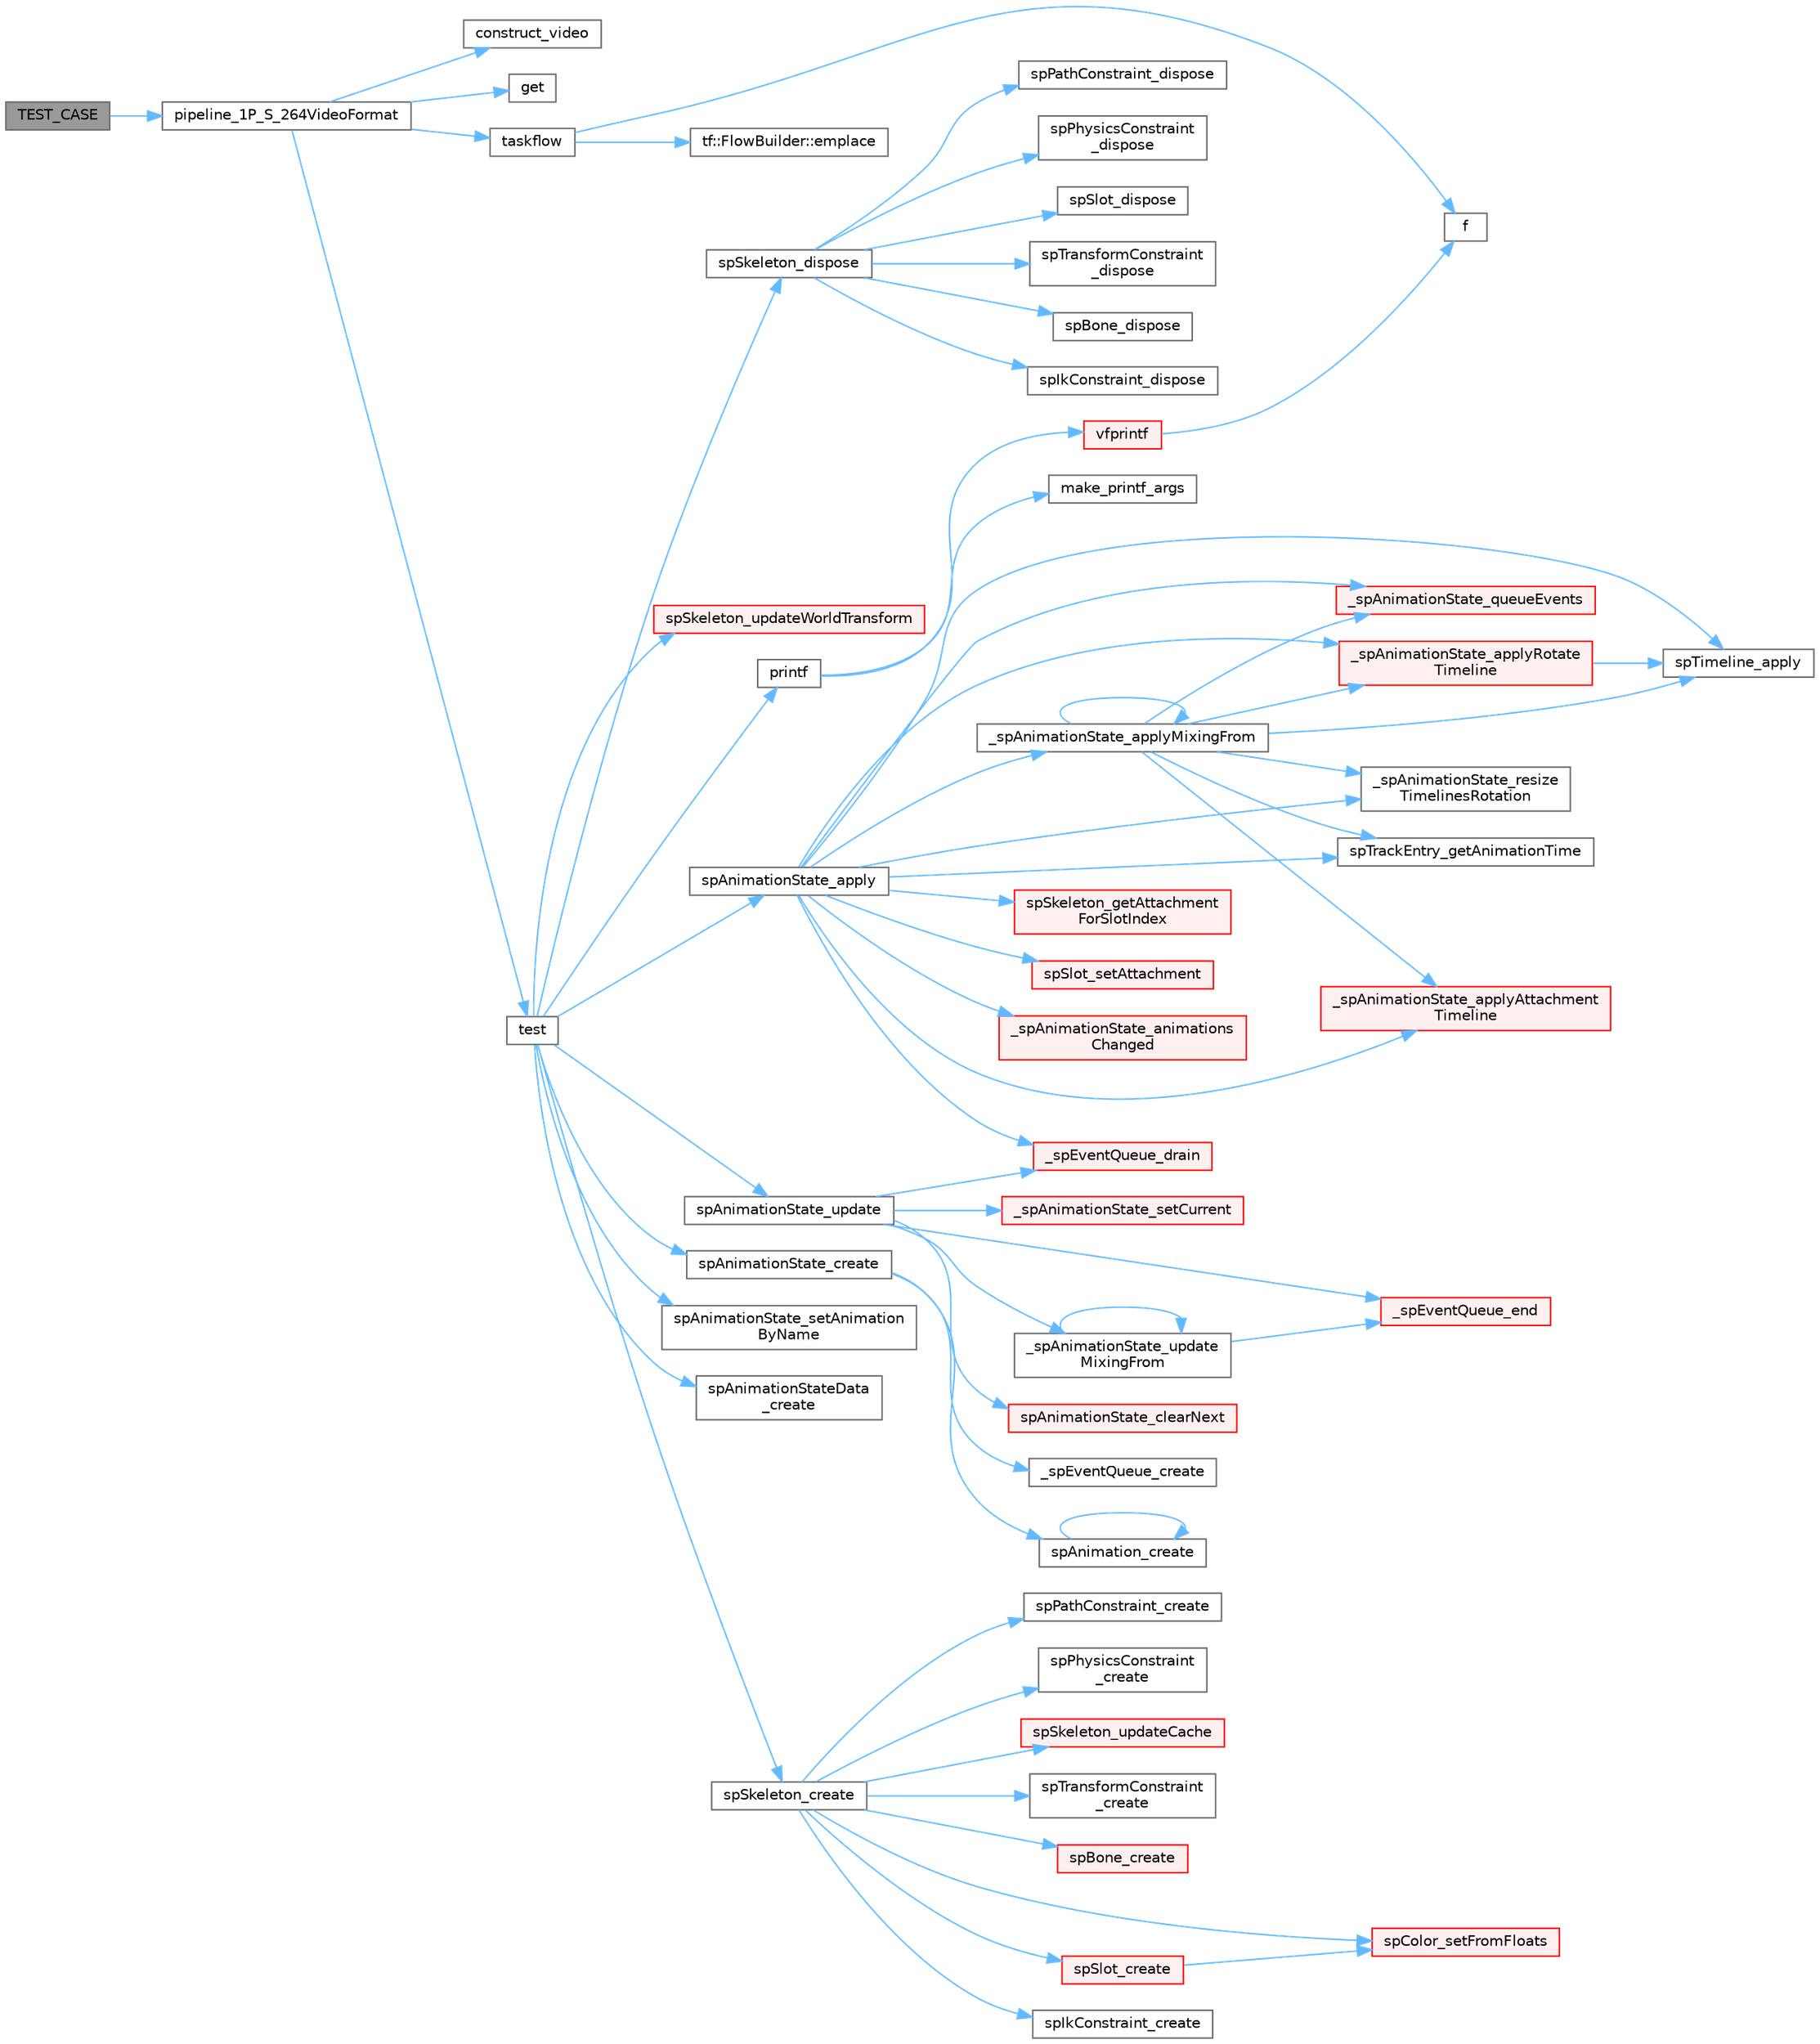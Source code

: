 digraph "TEST_CASE"
{
 // LATEX_PDF_SIZE
  bgcolor="transparent";
  edge [fontname=Helvetica,fontsize=10,labelfontname=Helvetica,labelfontsize=10];
  node [fontname=Helvetica,fontsize=10,shape=box,height=0.2,width=0.4];
  rankdir="LR";
  Node1 [id="Node000001",label="TEST_CASE",height=0.2,width=0.4,color="gray40", fillcolor="grey60", style="filled", fontcolor="black",tooltip=" "];
  Node1 -> Node2 [id="edge1_Node000001_Node000002",color="steelblue1",style="solid",tooltip=" "];
  Node2 [id="Node000002",label="pipeline_1P_S_264VideoFormat",height=0.2,width=0.4,color="grey40", fillcolor="white", style="filled",URL="$test__deferred__pipelines_8cpp.html#ac54744c90421e171637cd437439832fe",tooltip=" "];
  Node2 -> Node3 [id="edge2_Node000002_Node000003",color="steelblue1",style="solid",tooltip=" "];
  Node3 [id="Node000003",label="construct_video",height=0.2,width=0.4,color="grey40", fillcolor="white", style="filled",URL="$test__deferred__pipelines_8cpp.html#a228b22b7f793d1a334e4d64c5c01e08d",tooltip=" "];
  Node2 -> Node4 [id="edge3_Node000002_Node000004",color="steelblue1",style="solid",tooltip=" "];
  Node4 [id="Node000004",label="get",height=0.2,width=0.4,color="grey40", fillcolor="white", style="filled",URL="$stdlist__overload_8cpp.html#a120a90058439faee14791b33f94c0693",tooltip=" "];
  Node2 -> Node5 [id="edge4_Node000002_Node000005",color="steelblue1",style="solid",tooltip=" "];
  Node5 [id="Node000005",label="taskflow",height=0.2,width=0.4,color="grey40", fillcolor="white", style="filled",URL="$sandbox_2jacobi_2taskflow_8cpp.html#a47af48e377b7c0ac855c12acd5b69b1e",tooltip=" "];
  Node5 -> Node6 [id="edge5_Node000005_Node000006",color="steelblue1",style="solid",tooltip=" "];
  Node6 [id="Node000006",label="tf::FlowBuilder::emplace",height=0.2,width=0.4,color="grey40", fillcolor="white", style="filled",URL="$classtf_1_1_flow_builder.html#a60d7a666cab71ecfa3010b2efb0d6b57",tooltip="creates a static task"];
  Node5 -> Node7 [id="edge6_Node000005_Node000007",color="steelblue1",style="solid",tooltip=" "];
  Node7 [id="Node000007",label="f",height=0.2,width=0.4,color="grey40", fillcolor="white", style="filled",URL="$cxx11__tensor__map_8cpp.html#a7f507fea02198f6cb81c86640c7b1a4e",tooltip=" "];
  Node2 -> Node8 [id="edge7_Node000002_Node000008",color="steelblue1",style="solid",tooltip=" "];
  Node8 [id="Node000008",label="test",height=0.2,width=0.4,color="grey40", fillcolor="white", style="filled",URL="$external_2spine-runtimes_2spine-sfml_2c_2example_2main_8cpp.html#aac5f14f710620d78720c06cd063ec0ca",tooltip=" "];
  Node8 -> Node9 [id="edge8_Node000008_Node000009",color="steelblue1",style="solid",tooltip=" "];
  Node9 [id="Node000009",label="printf",height=0.2,width=0.4,color="grey40", fillcolor="white", style="filled",URL="$printf_8h.html#aee3ed3a831f25f07e7be3919fff2203a",tooltip=" "];
  Node9 -> Node10 [id="edge9_Node000009_Node000010",color="steelblue1",style="solid",tooltip=" "];
  Node10 [id="Node000010",label="make_printf_args",height=0.2,width=0.4,color="grey40", fillcolor="white", style="filled",URL="$printf_8h.html#a27dcc0efcda04388971dbea3c875f122",tooltip=" "];
  Node9 -> Node11 [id="edge10_Node000009_Node000011",color="steelblue1",style="solid",tooltip=" "];
  Node11 [id="Node000011",label="vfprintf",height=0.2,width=0.4,color="red", fillcolor="#FFF0F0", style="filled",URL="$printf_8h.html#abb30aad964fc771fb52cf3ad88649df2",tooltip=" "];
  Node11 -> Node7 [id="edge11_Node000011_Node000007",color="steelblue1",style="solid",tooltip=" "];
  Node8 -> Node39 [id="edge12_Node000008_Node000039",color="steelblue1",style="solid",tooltip=" "];
  Node39 [id="Node000039",label="spAnimationState_apply",height=0.2,width=0.4,color="grey40", fillcolor="white", style="filled",URL="$_animation_state_8c.html#a121811397a5e69b5d84b141172a860ad",tooltip=" "];
  Node39 -> Node40 [id="edge13_Node000039_Node000040",color="steelblue1",style="solid",tooltip=" "];
  Node40 [id="Node000040",label="_spAnimationState_animations\lChanged",height=0.2,width=0.4,color="red", fillcolor="#FFF0F0", style="filled",URL="$_animation_state_8c.html#a2e9127da71404d2e7f6715635f59714d",tooltip=" "];
  Node39 -> Node46 [id="edge14_Node000039_Node000046",color="steelblue1",style="solid",tooltip=" "];
  Node46 [id="Node000046",label="_spAnimationState_applyAttachment\lTimeline",height=0.2,width=0.4,color="red", fillcolor="#FFF0F0", style="filled",URL="$_animation_state_8c.html#a552cd264b22c69404ce34e0e773bcaa7",tooltip=" "];
  Node39 -> Node53 [id="edge15_Node000039_Node000053",color="steelblue1",style="solid",tooltip=" "];
  Node53 [id="Node000053",label="_spAnimationState_applyMixingFrom",height=0.2,width=0.4,color="grey40", fillcolor="white", style="filled",URL="$_animation_state_8c.html#ad872d0ff5d38b3ad75d02684ee46e3ef",tooltip=" "];
  Node53 -> Node46 [id="edge16_Node000053_Node000046",color="steelblue1",style="solid",tooltip=" "];
  Node53 -> Node53 [id="edge17_Node000053_Node000053",color="steelblue1",style="solid",tooltip=" "];
  Node53 -> Node54 [id="edge18_Node000053_Node000054",color="steelblue1",style="solid",tooltip=" "];
  Node54 [id="Node000054",label="_spAnimationState_applyRotate\lTimeline",height=0.2,width=0.4,color="red", fillcolor="#FFF0F0", style="filled",URL="$_animation_state_8c.html#a807375db0ba9e1c5a66ba60c03967a16",tooltip=" "];
  Node54 -> Node57 [id="edge19_Node000054_Node000057",color="steelblue1",style="solid",tooltip=" "];
  Node57 [id="Node000057",label="spTimeline_apply",height=0.2,width=0.4,color="grey40", fillcolor="white", style="filled",URL="$_animation_8c.html#a8f8846b1f976e08e2825cd8f2e4fed2a",tooltip=" "];
  Node53 -> Node58 [id="edge20_Node000053_Node000058",color="steelblue1",style="solid",tooltip=" "];
  Node58 [id="Node000058",label="_spAnimationState_queueEvents",height=0.2,width=0.4,color="red", fillcolor="#FFF0F0", style="filled",URL="$_animation_state_8c.html#a03841b3426944328c63e8dc965e5d202",tooltip=" "];
  Node53 -> Node65 [id="edge21_Node000053_Node000065",color="steelblue1",style="solid",tooltip=" "];
  Node65 [id="Node000065",label="_spAnimationState_resize\lTimelinesRotation",height=0.2,width=0.4,color="grey40", fillcolor="white", style="filled",URL="$_animation_state_8c.html#a586eb5371b2ecd094a959fb59981c011",tooltip=" "];
  Node53 -> Node57 [id="edge22_Node000053_Node000057",color="steelblue1",style="solid",tooltip=" "];
  Node53 -> Node66 [id="edge23_Node000053_Node000066",color="steelblue1",style="solid",tooltip=" "];
  Node66 [id="Node000066",label="spTrackEntry_getAnimationTime",height=0.2,width=0.4,color="grey40", fillcolor="white", style="filled",URL="$_animation_state_8c.html#a16e885e6da856346be434e44d94fff4d",tooltip=" "];
  Node39 -> Node54 [id="edge24_Node000039_Node000054",color="steelblue1",style="solid",tooltip=" "];
  Node39 -> Node58 [id="edge25_Node000039_Node000058",color="steelblue1",style="solid",tooltip=" "];
  Node39 -> Node65 [id="edge26_Node000039_Node000065",color="steelblue1",style="solid",tooltip=" "];
  Node39 -> Node67 [id="edge27_Node000039_Node000067",color="steelblue1",style="solid",tooltip=" "];
  Node67 [id="Node000067",label="_spEventQueue_drain",height=0.2,width=0.4,color="red", fillcolor="#FFF0F0", style="filled",URL="$_animation_state_8c.html#a2bb362df65f36453467acd9b360c600d",tooltip=" "];
  Node39 -> Node48 [id="edge28_Node000039_Node000048",color="steelblue1",style="solid",tooltip=" "];
  Node48 [id="Node000048",label="spSkeleton_getAttachment\lForSlotIndex",height=0.2,width=0.4,color="red", fillcolor="#FFF0F0", style="filled",URL="$_skeleton_8c.html#af67b15fea85286452cf9d8741a17b0ed",tooltip=" "];
  Node39 -> Node50 [id="edge29_Node000039_Node000050",color="steelblue1",style="solid",tooltip=" "];
  Node50 [id="Node000050",label="spSlot_setAttachment",height=0.2,width=0.4,color="red", fillcolor="#FFF0F0", style="filled",URL="$_slot_8c.html#a56d5b092e9d5418595813cec61d447cc",tooltip=" "];
  Node39 -> Node57 [id="edge30_Node000039_Node000057",color="steelblue1",style="solid",tooltip=" "];
  Node39 -> Node66 [id="edge31_Node000039_Node000066",color="steelblue1",style="solid",tooltip=" "];
  Node8 -> Node70 [id="edge32_Node000008_Node000070",color="steelblue1",style="solid",tooltip=" "];
  Node70 [id="Node000070",label="spAnimationState_create",height=0.2,width=0.4,color="grey40", fillcolor="white", style="filled",URL="$_animation_state_8c.html#a87beba99c1cc332a37af3d16d15454fd",tooltip=" "];
  Node70 -> Node71 [id="edge33_Node000070_Node000071",color="steelblue1",style="solid",tooltip=" "];
  Node71 [id="Node000071",label="_spEventQueue_create",height=0.2,width=0.4,color="grey40", fillcolor="white", style="filled",URL="$_animation_state_8c.html#a88ef8a5fb0d701a8e462f6963f0592cd",tooltip=" "];
  Node70 -> Node72 [id="edge34_Node000070_Node000072",color="steelblue1",style="solid",tooltip=" "];
  Node72 [id="Node000072",label="spAnimation_create",height=0.2,width=0.4,color="grey40", fillcolor="white", style="filled",URL="$_animation_8c.html#a65727a6d5fed75b3c730b88337a91070",tooltip=" "];
  Node72 -> Node72 [id="edge35_Node000072_Node000072",color="steelblue1",style="solid",tooltip=" "];
  Node8 -> Node73 [id="edge36_Node000008_Node000073",color="steelblue1",style="solid",tooltip=" "];
  Node73 [id="Node000073",label="spAnimationState_setAnimation\lByName",height=0.2,width=0.4,color="grey40", fillcolor="white", style="filled",URL="$spine-c_2include_2spine_2_animation_state_8h.html#a886473af828c2ec1222f62ea8aa5e470",tooltip=" "];
  Node8 -> Node74 [id="edge37_Node000008_Node000074",color="steelblue1",style="solid",tooltip=" "];
  Node74 [id="Node000074",label="spAnimationState_update",height=0.2,width=0.4,color="grey40", fillcolor="white", style="filled",URL="$_animation_state_8c.html#a6e0eaef7d5f047204c709cee9f51ef08",tooltip=" "];
  Node74 -> Node75 [id="edge38_Node000074_Node000075",color="steelblue1",style="solid",tooltip=" "];
  Node75 [id="Node000075",label="_spAnimationState_setCurrent",height=0.2,width=0.4,color="red", fillcolor="#FFF0F0", style="filled",URL="$_animation_state_8c.html#a7fd9c2b5f1e4e7ad96f8483118220e53",tooltip=" "];
  Node74 -> Node79 [id="edge39_Node000074_Node000079",color="steelblue1",style="solid",tooltip=" "];
  Node79 [id="Node000079",label="_spAnimationState_update\lMixingFrom",height=0.2,width=0.4,color="grey40", fillcolor="white", style="filled",URL="$_animation_state_8c.html#a811bfe34d8d6ae14d016aba963f38a5f",tooltip=" "];
  Node79 -> Node79 [id="edge40_Node000079_Node000079",color="steelblue1",style="solid",tooltip=" "];
  Node79 -> Node80 [id="edge41_Node000079_Node000080",color="steelblue1",style="solid",tooltip=" "];
  Node80 [id="Node000080",label="_spEventQueue_end",height=0.2,width=0.4,color="red", fillcolor="#FFF0F0", style="filled",URL="$_animation_state_8c.html#ae86eaf55ad672f17dcb738d9481d7bb9",tooltip=" "];
  Node74 -> Node67 [id="edge42_Node000074_Node000067",color="steelblue1",style="solid",tooltip=" "];
  Node74 -> Node80 [id="edge43_Node000074_Node000080",color="steelblue1",style="solid",tooltip=" "];
  Node74 -> Node81 [id="edge44_Node000074_Node000081",color="steelblue1",style="solid",tooltip=" "];
  Node81 [id="Node000081",label="spAnimationState_clearNext",height=0.2,width=0.4,color="red", fillcolor="#FFF0F0", style="filled",URL="$_animation_state_8c.html#a1116b24b2fd4730966c0c1705f16a515",tooltip=" "];
  Node8 -> Node83 [id="edge45_Node000008_Node000083",color="steelblue1",style="solid",tooltip=" "];
  Node83 [id="Node000083",label="spAnimationStateData\l_create",height=0.2,width=0.4,color="grey40", fillcolor="white", style="filled",URL="$_animation_state_data_8c.html#a8c7606d99b6d3ca45a45f696191e184b",tooltip=" "];
  Node8 -> Node84 [id="edge46_Node000008_Node000084",color="steelblue1",style="solid",tooltip=" "];
  Node84 [id="Node000084",label="spSkeleton_create",height=0.2,width=0.4,color="grey40", fillcolor="white", style="filled",URL="$_skeleton_8c.html#adafc127ff4d17039cb355ad7941b4687",tooltip=" "];
  Node84 -> Node85 [id="edge47_Node000084_Node000085",color="steelblue1",style="solid",tooltip=" "];
  Node85 [id="Node000085",label="spBone_create",height=0.2,width=0.4,color="red", fillcolor="#FFF0F0", style="filled",URL="$_bone_8c.html#a672c3edad19d7bf482bf13e7f01ee97b",tooltip=" "];
  Node84 -> Node87 [id="edge48_Node000084_Node000087",color="steelblue1",style="solid",tooltip=" "];
  Node87 [id="Node000087",label="spColor_setFromFloats",height=0.2,width=0.4,color="red", fillcolor="#FFF0F0", style="filled",URL="$_color_8c.html#aef2bc0c9016302022f25c89ba5b36a2c",tooltip=" "];
  Node84 -> Node89 [id="edge49_Node000084_Node000089",color="steelblue1",style="solid",tooltip=" "];
  Node89 [id="Node000089",label="spIkConstraint_create",height=0.2,width=0.4,color="grey40", fillcolor="white", style="filled",URL="$spine-c_2include_2spine_2_ik_constraint_8h.html#adc550d0f541e94be4e2d44930dcc8b2e",tooltip=" "];
  Node84 -> Node90 [id="edge50_Node000084_Node000090",color="steelblue1",style="solid",tooltip=" "];
  Node90 [id="Node000090",label="spPathConstraint_create",height=0.2,width=0.4,color="grey40", fillcolor="white", style="filled",URL="$spine-c_2include_2spine_2_path_constraint_8h.html#adcee199676387bd744e4b147c99eb39b",tooltip=" "];
  Node84 -> Node91 [id="edge51_Node000084_Node000091",color="steelblue1",style="solid",tooltip=" "];
  Node91 [id="Node000091",label="spPhysicsConstraint\l_create",height=0.2,width=0.4,color="grey40", fillcolor="white", style="filled",URL="$_physics_constraint_8c.html#a32a2345e660c659a94668d1de4dba981",tooltip=" "];
  Node84 -> Node92 [id="edge52_Node000084_Node000092",color="steelblue1",style="solid",tooltip=" "];
  Node92 [id="Node000092",label="spSkeleton_updateCache",height=0.2,width=0.4,color="red", fillcolor="#FFF0F0", style="filled",URL="$_skeleton_8c.html#a62e01f12f86149c4fed351f27e022c76",tooltip=" "];
  Node84 -> Node102 [id="edge53_Node000084_Node000102",color="steelblue1",style="solid",tooltip=" "];
  Node102 [id="Node000102",label="spSlot_create",height=0.2,width=0.4,color="red", fillcolor="#FFF0F0", style="filled",URL="$_slot_8c.html#a425f2e6a489e790f26bda11dd18f3a4a",tooltip=" "];
  Node102 -> Node87 [id="edge54_Node000102_Node000087",color="steelblue1",style="solid",tooltip=" "];
  Node84 -> Node106 [id="edge55_Node000084_Node000106",color="steelblue1",style="solid",tooltip=" "];
  Node106 [id="Node000106",label="spTransformConstraint\l_create",height=0.2,width=0.4,color="grey40", fillcolor="white", style="filled",URL="$spine-c_2include_2spine_2_transform_constraint_8h.html#a2fc2c8fc06c7e11463e6a3acf202f353",tooltip=" "];
  Node8 -> Node107 [id="edge56_Node000008_Node000107",color="steelblue1",style="solid",tooltip=" "];
  Node107 [id="Node000107",label="spSkeleton_dispose",height=0.2,width=0.4,color="grey40", fillcolor="white", style="filled",URL="$_skeleton_8c.html#a77f856011e09776af5a8d8e45446bc72",tooltip=" "];
  Node107 -> Node108 [id="edge57_Node000107_Node000108",color="steelblue1",style="solid",tooltip=" "];
  Node108 [id="Node000108",label="spBone_dispose",height=0.2,width=0.4,color="grey40", fillcolor="white", style="filled",URL="$_bone_8c.html#ac9432169a9965bcbc2ee09fdd40ae4a2",tooltip=" "];
  Node107 -> Node109 [id="edge58_Node000107_Node000109",color="steelblue1",style="solid",tooltip=" "];
  Node109 [id="Node000109",label="spIkConstraint_dispose",height=0.2,width=0.4,color="grey40", fillcolor="white", style="filled",URL="$_ik_constraint_8c.html#ab562f2c38689e012955f64da69cbdd51",tooltip=" "];
  Node107 -> Node110 [id="edge59_Node000107_Node000110",color="steelblue1",style="solid",tooltip=" "];
  Node110 [id="Node000110",label="spPathConstraint_dispose",height=0.2,width=0.4,color="grey40", fillcolor="white", style="filled",URL="$_path_constraint_8c.html#a89a998f72f23fadea74c6cb7403d19a5",tooltip=" "];
  Node107 -> Node111 [id="edge60_Node000107_Node000111",color="steelblue1",style="solid",tooltip=" "];
  Node111 [id="Node000111",label="spPhysicsConstraint\l_dispose",height=0.2,width=0.4,color="grey40", fillcolor="white", style="filled",URL="$_physics_constraint_8c.html#a7d0e849bcc7d76d81f5a9f31e2fdb8f6",tooltip=" "];
  Node107 -> Node112 [id="edge61_Node000107_Node000112",color="steelblue1",style="solid",tooltip=" "];
  Node112 [id="Node000112",label="spSlot_dispose",height=0.2,width=0.4,color="grey40", fillcolor="white", style="filled",URL="$_slot_8c.html#abc79e957760a12acef34938e456201e7",tooltip=" "];
  Node107 -> Node113 [id="edge62_Node000107_Node000113",color="steelblue1",style="solid",tooltip=" "];
  Node113 [id="Node000113",label="spTransformConstraint\l_dispose",height=0.2,width=0.4,color="grey40", fillcolor="white", style="filled",URL="$_transform_constraint_8c.html#aa1b7de86ac6d61687962b5f9171ec5cb",tooltip=" "];
  Node8 -> Node114 [id="edge63_Node000008_Node000114",color="steelblue1",style="solid",tooltip=" "];
  Node114 [id="Node000114",label="spSkeleton_updateWorldTransform",height=0.2,width=0.4,color="red", fillcolor="#FFF0F0", style="filled",URL="$_skeleton_8c.html#aacbe2c41263148e0b8e88724bd6e19a8",tooltip=" "];
}
